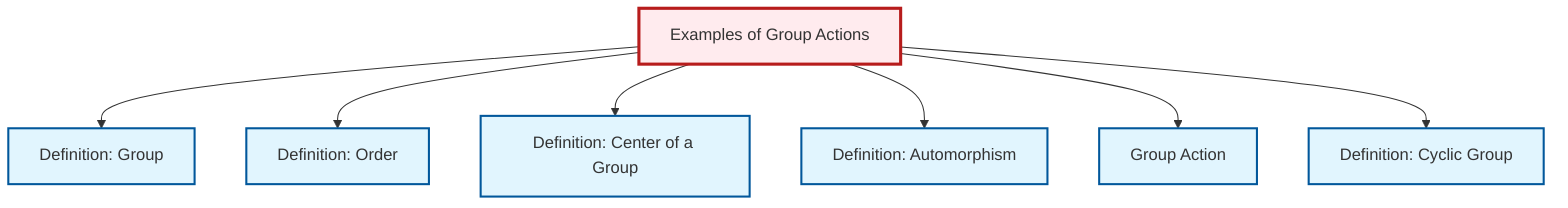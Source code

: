 graph TD
    classDef definition fill:#e1f5fe,stroke:#01579b,stroke-width:2px
    classDef theorem fill:#f3e5f5,stroke:#4a148c,stroke-width:2px
    classDef axiom fill:#fff3e0,stroke:#e65100,stroke-width:2px
    classDef example fill:#e8f5e9,stroke:#1b5e20,stroke-width:2px
    classDef current fill:#ffebee,stroke:#b71c1c,stroke-width:3px
    def-group["Definition: Group"]:::definition
    def-center-of-group["Definition: Center of a Group"]:::definition
    def-cyclic-group["Definition: Cyclic Group"]:::definition
    def-order["Definition: Order"]:::definition
    def-group-action["Group Action"]:::definition
    def-automorphism["Definition: Automorphism"]:::definition
    ex-group-action-examples["Examples of Group Actions"]:::example
    ex-group-action-examples --> def-group
    ex-group-action-examples --> def-order
    ex-group-action-examples --> def-center-of-group
    ex-group-action-examples --> def-automorphism
    ex-group-action-examples --> def-group-action
    ex-group-action-examples --> def-cyclic-group
    class ex-group-action-examples current